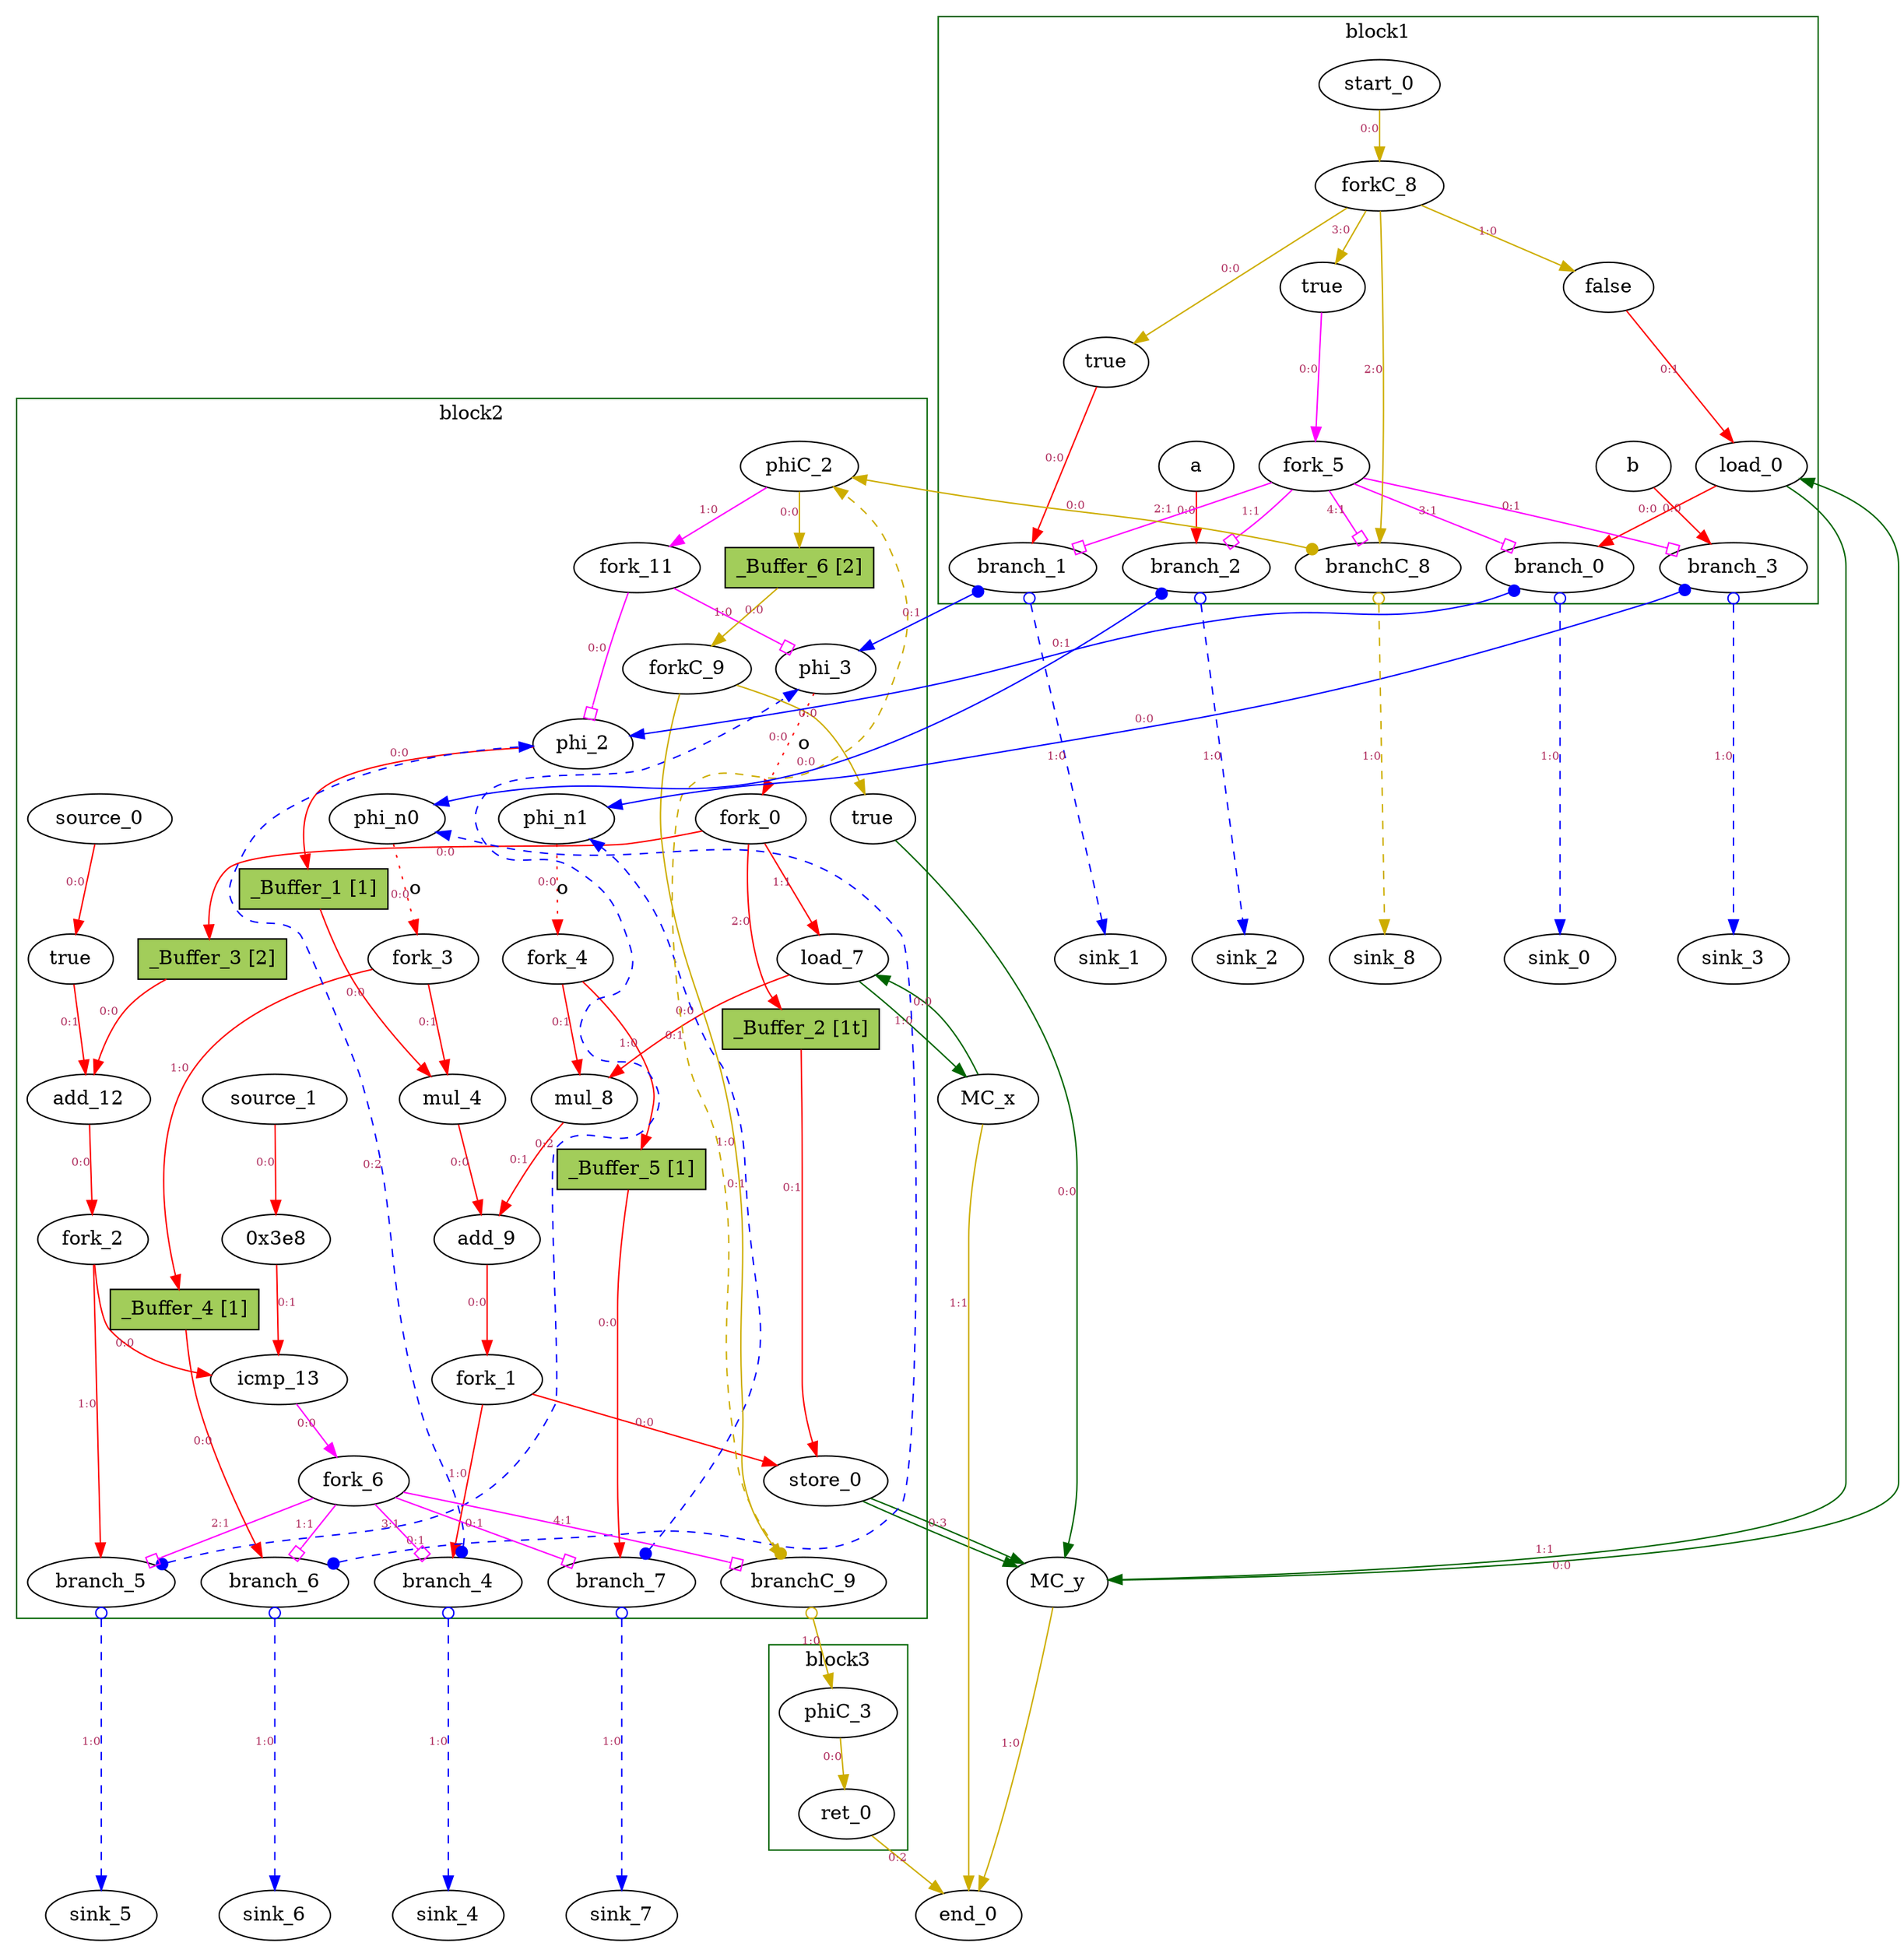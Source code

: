 digraph G {
	subgraph cluster_2 {
		graph [color=darkgreen,
			label=block2
		];
		phi_2	[bbID=2,
			delay=1.412,
			in="in1?:1 in2:32 in3:32",
			out="out1:32",
			shape=oval,
			type=Mux];
		phi_3	[bbID=2,
			delay=1.412,
			in="in1?:1 in2:10 in3:10",
			out="out1:10",
			shape=oval,
			type=Mux];
		mul_4	[bbID=2,
			in="in1:32 in2:32",
			latency=2,
			op=mul_op,
			out="out1:32",
			retimingDiff=0.666667,
			shape=oval,
			type=Operator];
		load_7	[bbID=2,
			delay=1.412,
			in="in1:32 in2:32",
			latency=1,
			offset=0,
			op=mc_load_op,
			out="out1:32 out2:32",
			portID=0,
			retimingDiff=0.333333,
			shape=oval,
			type=Operator];
		mul_8	[bbID=2,
			in="in1:32 in2:32",
			latency=2,
			op=mul_op,
			out="out1:32",
			retimingDiff=0.666667,
			shape=oval,
			type=Operator];
		add_9	[bbID=2,
			delay=2.287,
			in="in1:32 in2:32",
			op=add_op,
			out="out1:32",
			retimingDiff=1,
			shape=oval,
			type=Operator];
		store_0	[bbID=2,
			delay=0.672,
			in="in1:32 in2:32",
			offset=0,
			op=mc_store_op,
			out="out1:32 out2:32",
			portID=0,
			retimingDiff=1,
			shape=oval,
			type=Operator];
		cst_1	[bbID=2,
			in="in1:1",
			label=true,
			out="out1:1",
			retimingDiff=1,
			shape=oval,
			type=Constant,
			value="0x1"];
		add_12	[bbID=2,
			delay=2.287,
			in="in1:10 in2:10",
			op=add_op,
			out="out1:10",
			retimingDiff=1,
			shape=oval,
			type=Operator];
		cst_2	[bbID=2,
			in="in1:10",
			label="0x3e8",
			out="out1:10",
			retimingDiff=1,
			shape=oval,
			type=Constant,
			value="0x3e8"];
		icmp_13	[bbID=2,
			delay=1.907,
			in="in1:10 in2:10",
			op=icmp_ult_op,
			out="out1:1",
			retimingDiff=1,
			shape=oval,
			type=Operator];
		phi_n0	[bbID=2,
			delay=1.397,
			in="in1:32 in2:32",
			out="out1:32",
			shape=oval,
			type=Merge];
		phi_n1	[bbID=2,
			delay=1.397,
			in="in1:32 in2:32",
			out="out1:32",
			shape=oval,
			type=Merge];
		fork_0	[bbID=2,
			in="in1:10",
			out="out1:10 out2:10 out3:10",
			shape=oval,
			type=Fork];
		fork_1	[bbID=2,
			in="in1:32",
			out="out1:32 out2:32",
			retimingDiff=1,
			shape=oval,
			type=Fork];
		fork_2	[bbID=2,
			in="in1:10",
			out="out1:10 out2:10",
			retimingDiff=1,
			shape=oval,
			type=Fork];
		fork_3	[bbID=2,
			in="in1:32",
			out="out1:32 out2:32",
			retimingDiff=0.333333,
			shape=oval,
			type=Fork];
		fork_4	[bbID=2,
			in="in1:32",
			out="out1:32 out2:32",
			retimingDiff=0.333333,
			shape=oval,
			type=Fork];
		branch_4	[bbID=2,
			in="in1:32 in2?:1",
			out="out1+:32 out2-:32",
			retimingDiff=1,
			shape=oval,
			type=Branch];
		branch_5	[bbID=2,
			in="in1:10 in2?:1",
			out="out1+:10 out2-:10",
			retimingDiff=1,
			shape=oval,
			type=Branch];
		branch_6	[bbID=2,
			in="in1:32 in2?:1",
			out="out1+:32 out2-:32",
			retimingDiff=1,
			shape=oval,
			type=Branch];
		branch_7	[bbID=2,
			in="in1:32 in2?:1",
			out="out1+:32 out2-:32",
			retimingDiff=1,
			shape=oval,
			type=Branch];
		fork_6	[bbID=2,
			in="in1:1",
			out="out1:1 out2:1 out3:1 out4:1 out5:1",
			retimingDiff=1,
			shape=oval,
			type=Fork];
		cst_4	[bbID=2,
			in="in1:1",
			label=true,
			out="out1:1",
			retimingDiff=1,
			shape=oval,
			type=Constant,
			value="0x1"];
		phiC_2	[bbID=2,
			in="in1:0 in2:0",
			out="out1:0 out2?:1",
			shape=oval,
			type=CntrlMerge];
		forkC_9	[bbID=2,
			in="in1:0",
			out="out1:0 out2:0",
			retimingDiff=1,
			shape=oval,
			type=Fork];
		branchC_9	[bbID=2,
			in="in1:0 in2?:1",
			out="out1+:0 out2-:0",
			retimingDiff=1,
			shape=oval,
			type=Branch];
		source_0	[bbID=2,
			out="out1:1",
			retimingDiff=1,
			shape=oval,
			type=Source];
		source_1	[bbID=2,
			out="out1:10",
			retimingDiff=1,
			shape=oval,
			type=Source];
		fork_11	[bbID=2,
			in="in1:1",
			out="out1:1 out2:1",
			shape=oval,
			type=Fork];
		_Buffer_1	[bbID=2,
			fillcolor=darkolivegreen3,
			height=0.4,
			in="in1:32",
			label="_Buffer_1 [1]",
			out="out1:32",
			shape=box,
			slots=1,
			style=filled,
			transparent=false,
			type=Buffer];
		_Buffer_2	[bbID=2,
			fillcolor=darkolivegreen3,
			height=0.4,
			in="in1:10",
			label="_Buffer_2 [1t]",
			out="out1:10",
			shape=box,
			slots=1,
			style=filled,
			transparent=true,
			type=Buffer];
		_Buffer_3	[bbID=2,
			fillcolor=darkolivegreen3,
			height=0.4,
			in="in1:10",
			label="_Buffer_3 [2]",
			out="out1:10",
			shape=box,
			slots=2,
			style=filled,
			transparent=false,
			type=Buffer];
		_Buffer_4	[bbID=2,
			fillcolor=darkolivegreen3,
			height=0.4,
			in="in1:32",
			label="_Buffer_4 [1]",
			out="out1:32",
			shape=box,
			slots=1,
			style=filled,
			transparent=false,
			type=Buffer];
		_Buffer_5	[bbID=2,
			fillcolor=darkolivegreen3,
			height=0.4,
			in="in1:32",
			label="_Buffer_5 [1]",
			out="out1:32",
			shape=box,
			slots=1,
			style=filled,
			transparent=false,
			type=Buffer];
		_Buffer_6	[bbID=2,
			fillcolor=darkolivegreen3,
			height=0.4,
			in="in1:0",
			label="_Buffer_6 [2]",
			out="out1:0",
			shape=box,
			slots=2,
			style=filled,
			transparent=false,
			type=Buffer];
	}
	subgraph cluster_1 {
		graph [color=darkgreen,
			label=block1
		];
		a	[bbID=1,
			in="in1:32",
			out="out1:32",
			shape=oval,
			type=Entry];
		b	[bbID=1,
			in="in1:32",
			out="out1:32",
			shape=oval,
			type=Entry];
		load_0	[bbID=1,
			delay=1.412,
			in="in1:32 in2:32",
			latency=1,
			offset=0,
			op=mc_load_op,
			out="out1:32 out2:32",
			portID=0,
			shape=oval,
			type=Operator];
		brCst_block1	[bbID=1,
			delay=1.412,
			in="in1:1",
			label=true,
			out="out1:1",
			shape=oval,
			type=Constant,
			value="0x1"];
		cst_0	[bbID=1,
			in="in1:1",
			label=true,
			out="out1:1",
			shape=oval,
			type=Constant,
			value="0x1"];
		cst_3	[bbID=1,
			in="in1:1",
			label=false,
			out="out1:1",
			shape=oval,
			type=Constant,
			value="0x0"];
		branch_0	[bbID=1,
			in="in1:32 in2?:1",
			out="out1+:32 out2-:32",
			shape=oval,
			type=Branch];
		branch_1	[bbID=1,
			in="in1:1 in2?:1",
			out="out1+:1 out2-:1",
			shape=oval,
			type=Branch];
		branch_2	[bbID=1,
			in="in1:32 in2?:1",
			out="out1+:32 out2-:32",
			shape=oval,
			type=Branch];
		branch_3	[bbID=1,
			in="in1:32 in2?:1",
			out="out1+:32 out2-:32",
			shape=oval,
			type=Branch];
		fork_5	[bbID=1,
			in="in1:1",
			out="out1:1 out2:1 out3:1 out4:1 out5:1",
			shape=oval,
			type=Fork];
		start_0	[bbID=1,
			in="in1:0",
			out="out1:0",
			shape=oval,
			type=Entry];
		forkC_8	[bbID=1,
			in="in1:0",
			out="out1:0 out2:0 out3:0 out4:0",
			shape=oval,
			type=Fork];
		branchC_8	[bbID=1,
			in="in1:0 in2?:1",
			out="out1+:0 out2-:0",
			shape=oval,
			type=Branch];
	}
	subgraph cluster_3 {
		graph [color=darkgreen,
			label=block3
		];
		ret_0	[bbID=3,
			delay=1.412,
			in="in1:0",
			op=ret_op,
			out="out1:0",
			shape=oval,
			type=Operator];
		phiC_3	[bbID=3,
			in="in1:0",
			out="out1:0",
			shape=oval,
			type=Merge];
	}
	phi_2 -> _Buffer_1	[arrowhead=normal,
		color=red,
		from=out1,
		to=in1,
		xlabel=<<font color="Maroon" point-size="8">0:0</font>>];
	phi_3 -> fork_0	[arrowhead=normal,
		color=red,
		from=out1,
		label=o,
		slots=1,
		style=dotted,
		to=in1,
		transparent=true,
		xlabel=<<font color="Maroon" point-size="8">0:0</font>>];
	mul_4 -> add_9	[arrowhead=normal,
		color=red,
		from=out1,
		to=in1,
		xlabel=<<font color="Maroon" point-size="8">0:0</font>>];
	load_7 -> mul_8	[arrowhead=normal,
		color=red,
		from=out1,
		to=in1,
		xlabel=<<font color="Maroon" point-size="8">0:0</font>>];
	MC_x	[bbID=0,
		bbcount=0,
		in="in1:32*l0a",
		ldcount=1,
		memory=x,
		out="out1:32*l0d out2:0*e",
		stcount=0,
		type=MC];
	load_7 -> MC_x	[arrowhead=normal,
		color=darkgreen,
		from=out2,
		to=in1,
		xlabel=<<font color="Maroon" point-size="8">1:0</font>>];
	mul_8 -> add_9	[arrowhead=normal,
		color=red,
		from=out1,
		to=in2,
		xlabel=<<font color="Maroon" point-size="8">0:1</font>>];
	add_9 -> fork_1	[arrowhead=normal,
		color=red,
		from=out1,
		to=in1,
		xlabel=<<font color="Maroon" point-size="8">0:0</font>>];
	MC_y	[bbID=0,
		bbcount=1,
		in="in1:32*c0 in2:32*l0a in3:32*s0a in4:32*s0d",
		ldcount=1,
		memory=y,
		out="out1:32*l0d out2:0*e",
		stcount=1,
		type=MC];
	store_0 -> MC_y	[arrowhead=normal,
		color=darkgreen,
		from=out2,
		to=in3];
	store_0 -> MC_y	[arrowhead=normal,
		color=darkgreen,
		from=out1,
		to=in4,
		xlabel=<<font color="Maroon" point-size="8">0:3</font>>];
	cst_1 -> add_12	[arrowhead=normal,
		color=red,
		from=out1,
		to=in2,
		xlabel=<<font color="Maroon" point-size="8">0:1</font>>];
	add_12 -> fork_2	[arrowhead=normal,
		color=red,
		from=out1,
		to=in1,
		xlabel=<<font color="Maroon" point-size="8">0:0</font>>];
	cst_2 -> icmp_13	[arrowhead=normal,
		color=red,
		from=out1,
		to=in2,
		xlabel=<<font color="Maroon" point-size="8">0:1</font>>];
	icmp_13 -> fork_6	[arrowhead=normal,
		color=magenta,
		from=out1,
		to=in1,
		xlabel=<<font color="Maroon" point-size="8">0:0</font>>];
	phi_n0 -> fork_3	[arrowhead=normal,
		color=red,
		from=out1,
		label=o,
		slots=1,
		style=dotted,
		to=in1,
		transparent=true,
		xlabel=<<font color="Maroon" point-size="8">0:0</font>>];
	phi_n1 -> fork_4	[arrowhead=normal,
		color=red,
		from=out1,
		label=o,
		slots=1,
		style=dotted,
		to=in1,
		transparent=true,
		xlabel=<<font color="Maroon" point-size="8">0:0</font>>];
	fork_0 -> load_7	[arrowhead=normal,
		color=red,
		from=out2,
		to=in2,
		xlabel=<<font color="Maroon" point-size="8">1:1</font>>];
	fork_0 -> _Buffer_2	[arrowhead=normal,
		color=red,
		from=out3,
		to=in1,
		xlabel=<<font color="Maroon" point-size="8">2:0</font>>];
	fork_0 -> _Buffer_3	[arrowhead=normal,
		color=red,
		from=out1,
		to=in1,
		xlabel=<<font color="Maroon" point-size="8">0:0</font>>];
	fork_1 -> store_0	[arrowhead=normal,
		color=red,
		from=out1,
		to=in1,
		xlabel=<<font color="Maroon" point-size="8">0:0</font>>];
	fork_1 -> branch_4	[arrowhead=normal,
		color=red,
		from=out2,
		to=in1,
		xlabel=<<font color="Maroon" point-size="8">1:0</font>>];
	fork_2 -> icmp_13	[arrowhead=normal,
		color=red,
		from=out1,
		to=in1,
		xlabel=<<font color="Maroon" point-size="8">0:0</font>>];
	fork_2 -> branch_5	[arrowhead=normal,
		color=red,
		from=out2,
		to=in1,
		xlabel=<<font color="Maroon" point-size="8">1:0</font>>];
	fork_3 -> mul_4	[arrowhead=normal,
		color=red,
		from=out1,
		to=in2,
		xlabel=<<font color="Maroon" point-size="8">0:1</font>>];
	fork_3 -> _Buffer_4	[arrowhead=normal,
		color=red,
		from=out2,
		to=in1,
		xlabel=<<font color="Maroon" point-size="8">1:0</font>>];
	fork_4 -> mul_8	[arrowhead=normal,
		color=red,
		from=out1,
		to=in2,
		xlabel=<<font color="Maroon" point-size="8">0:1</font>>];
	fork_4 -> _Buffer_5	[arrowhead=normal,
		color=red,
		from=out2,
		to=in1,
		xlabel=<<font color="Maroon" point-size="8">1:0</font>>];
	branch_4 -> phi_2	[arrowhead=normal,
		arrowtail=dot,
		color=blue,
		constraint=false,
		dir=both,
		from=out1,
		minlen=3,
		style=dashed,
		to=in3,
		xlabel=<<font color="Maroon" point-size="8">0:2</font>>];
	sink_4	[bbID=0,
		in="in1:32",
		shape=oval,
		type=Sink];
	branch_4 -> sink_4	[arrowhead=normal,
		arrowtail=odot,
		color=blue,
		dir=both,
		from=out2,
		minlen=3,
		style=dashed,
		to=in1,
		xlabel=<<font color="Maroon" point-size="8">1:0</font>>];
	branch_5 -> phi_3	[arrowhead=normal,
		arrowtail=dot,
		color=blue,
		constraint=false,
		dir=both,
		from=out1,
		minlen=3,
		style=dashed,
		to=in3,
		xlabel=<<font color="Maroon" point-size="8">0:2</font>>];
	sink_5	[bbID=0,
		in="in1:10",
		shape=oval,
		type=Sink];
	branch_5 -> sink_5	[arrowhead=normal,
		arrowtail=odot,
		color=blue,
		dir=both,
		from=out2,
		minlen=3,
		style=dashed,
		to=in1,
		xlabel=<<font color="Maroon" point-size="8">1:0</font>>];
	branch_6 -> phi_n0	[arrowhead=normal,
		arrowtail=dot,
		color=blue,
		constraint=false,
		dir=both,
		from=out1,
		minlen=3,
		style=dashed,
		to=in2,
		xlabel=<<font color="Maroon" point-size="8">0:1</font>>];
	sink_6	[bbID=0,
		in="in1:32",
		shape=oval,
		type=Sink];
	branch_6 -> sink_6	[arrowhead=normal,
		arrowtail=odot,
		color=blue,
		dir=both,
		from=out2,
		minlen=3,
		style=dashed,
		to=in1,
		xlabel=<<font color="Maroon" point-size="8">1:0</font>>];
	branch_7 -> phi_n1	[arrowhead=normal,
		arrowtail=dot,
		color=blue,
		constraint=false,
		dir=both,
		from=out1,
		minlen=3,
		style=dashed,
		to=in2,
		xlabel=<<font color="Maroon" point-size="8">0:1</font>>];
	sink_7	[bbID=0,
		in="in1:32",
		shape=oval,
		type=Sink];
	branch_7 -> sink_7	[arrowhead=normal,
		arrowtail=odot,
		color=blue,
		dir=both,
		from=out2,
		minlen=3,
		style=dashed,
		to=in1,
		xlabel=<<font color="Maroon" point-size="8">1:0</font>>];
	fork_6 -> branch_4	[arrowhead=obox,
		color=magenta,
		from=out4,
		to=in2,
		xlabel=<<font color="Maroon" point-size="8">3:1</font>>];
	fork_6 -> branch_5	[arrowhead=obox,
		color=magenta,
		from=out3,
		to=in2,
		xlabel=<<font color="Maroon" point-size="8">2:1</font>>];
	fork_6 -> branch_6	[arrowhead=obox,
		color=magenta,
		from=out2,
		to=in2,
		xlabel=<<font color="Maroon" point-size="8">1:1</font>>];
	fork_6 -> branch_7	[arrowhead=obox,
		color=magenta,
		from=out1,
		to=in2,
		xlabel=<<font color="Maroon" point-size="8">0:1</font>>];
	fork_6 -> branchC_9	[arrowhead=obox,
		color=magenta,
		from=out5,
		to=in2,
		xlabel=<<font color="Maroon" point-size="8">4:1</font>>];
	cst_4 -> MC_y	[arrowhead=normal,
		color=darkgreen,
		from=out1,
		to=in1,
		xlabel=<<font color="Maroon" point-size="8">0:0</font>>];
	phiC_2 -> fork_11	[arrowhead=normal,
		color=magenta,
		from=out2,
		to=in1,
		xlabel=<<font color="Maroon" point-size="8">1:0</font>>];
	phiC_2 -> _Buffer_6	[arrowhead=normal,
		color=gold3,
		from=out1,
		to=in1,
		xlabel=<<font color="Maroon" point-size="8">0:0</font>>];
	forkC_9 -> cst_4	[arrowhead=normal,
		color=gold3,
		from=out1,
		to=in1,
		xlabel=<<font color="Maroon" point-size="8">0:0</font>>];
	forkC_9 -> branchC_9	[arrowhead=normal,
		color=gold3,
		from=out2,
		to=in1,
		xlabel=<<font color="Maroon" point-size="8">1:0</font>>];
	branchC_9 -> phiC_2	[arrowhead=normal,
		arrowtail=dot,
		color=gold3,
		constraint=false,
		dir=both,
		from=out1,
		minlen=3,
		style=dashed,
		to=in2,
		xlabel=<<font color="Maroon" point-size="8">0:1</font>>];
	branchC_9 -> phiC_3	[arrowhead=normal,
		arrowtail=odot,
		color=gold3,
		dir=both,
		from=out2,
		to=in1,
		xlabel=<<font color="Maroon" point-size="8">1:0</font>>];
	source_0 -> cst_1	[arrowhead=normal,
		color=red,
		from=out1,
		to=in1,
		xlabel=<<font color="Maroon" point-size="8">0:0</font>>];
	source_1 -> cst_2	[arrowhead=normal,
		color=red,
		from=out1,
		to=in1,
		xlabel=<<font color="Maroon" point-size="8">0:0</font>>];
	fork_11 -> phi_2	[arrowhead=obox,
		color=magenta,
		from=out1,
		to=in1,
		xlabel=<<font color="Maroon" point-size="8">0:0</font>>];
	fork_11 -> phi_3	[arrowhead=obox,
		color=magenta,
		from=out2,
		to=in1,
		xlabel=<<font color="Maroon" point-size="8">1:0</font>>];
	_Buffer_1 -> mul_4	[arrowhead=normal,
		color=red,
		from=out1,
		to=in1,
		xlabel=<<font color="Maroon" point-size="8">0:0</font>>];
	_Buffer_2 -> store_0	[arrowhead=normal,
		color=red,
		from=out1,
		to=in2,
		xlabel=<<font color="Maroon" point-size="8">0:1</font>>];
	_Buffer_3 -> add_12	[arrowhead=normal,
		color=red,
		from=out1,
		to=in1,
		xlabel=<<font color="Maroon" point-size="8">0:0</font>>];
	_Buffer_4 -> branch_6	[arrowhead=normal,
		color=red,
		from=out1,
		to=in1,
		xlabel=<<font color="Maroon" point-size="8">0:0</font>>];
	_Buffer_5 -> branch_7	[arrowhead=normal,
		color=red,
		from=out1,
		to=in1,
		xlabel=<<font color="Maroon" point-size="8">0:0</font>>];
	_Buffer_6 -> forkC_9	[arrowhead=normal,
		color=gold3,
		from=out1,
		to=in1,
		xlabel=<<font color="Maroon" point-size="8">0:0</font>>];
	a -> branch_2	[arrowhead=normal,
		color=red,
		from=out1,
		to=in1,
		xlabel=<<font color="Maroon" point-size="8">0:0</font>>];
	b -> branch_3	[arrowhead=normal,
		color=red,
		from=out1,
		to=in1,
		xlabel=<<font color="Maroon" point-size="8">0:0</font>>];
	load_0 -> branch_0	[arrowhead=normal,
		color=red,
		from=out1,
		to=in1,
		xlabel=<<font color="Maroon" point-size="8">0:0</font>>];
	load_0 -> MC_y	[arrowhead=normal,
		color=darkgreen,
		from=out2,
		to=in2,
		xlabel=<<font color="Maroon" point-size="8">1:1</font>>];
	brCst_block1 -> fork_5	[arrowhead=normal,
		color=magenta,
		from=out1,
		to=in1,
		xlabel=<<font color="Maroon" point-size="8">0:0</font>>];
	cst_0 -> branch_1	[arrowhead=normal,
		color=red,
		from=out1,
		to=in1,
		xlabel=<<font color="Maroon" point-size="8">0:0</font>>];
	cst_3 -> load_0	[arrowhead=normal,
		color=red,
		from=out1,
		to=in2,
		xlabel=<<font color="Maroon" point-size="8">0:1</font>>];
	branch_0 -> phi_2	[arrowhead=normal,
		arrowtail=dot,
		color=blue,
		dir=both,
		from=out1,
		to=in2,
		xlabel=<<font color="Maroon" point-size="8">0:1</font>>];
	sink_0	[bbID=0,
		in="in1:32",
		shape=oval,
		type=Sink];
	branch_0 -> sink_0	[arrowhead=normal,
		arrowtail=odot,
		color=blue,
		dir=both,
		from=out2,
		minlen=3,
		style=dashed,
		to=in1,
		xlabel=<<font color="Maroon" point-size="8">1:0</font>>];
	branch_1 -> phi_3	[arrowhead=normal,
		arrowtail=dot,
		color=blue,
		dir=both,
		from=out1,
		to=in2,
		xlabel=<<font color="Maroon" point-size="8">0:1</font>>];
	sink_1	[bbID=0,
		in="in1:1",
		shape=oval,
		type=Sink];
	branch_1 -> sink_1	[arrowhead=normal,
		arrowtail=odot,
		color=blue,
		dir=both,
		from=out2,
		minlen=3,
		style=dashed,
		to=in1,
		xlabel=<<font color="Maroon" point-size="8">1:0</font>>];
	branch_2 -> phi_n0	[arrowhead=normal,
		arrowtail=dot,
		color=blue,
		dir=both,
		from=out1,
		to=in1,
		xlabel=<<font color="Maroon" point-size="8">0:0</font>>];
	sink_2	[bbID=0,
		in="in1:32",
		shape=oval,
		type=Sink];
	branch_2 -> sink_2	[arrowhead=normal,
		arrowtail=odot,
		color=blue,
		dir=both,
		from=out2,
		minlen=3,
		style=dashed,
		to=in1,
		xlabel=<<font color="Maroon" point-size="8">1:0</font>>];
	branch_3 -> phi_n1	[arrowhead=normal,
		arrowtail=dot,
		color=blue,
		dir=both,
		from=out1,
		to=in1,
		xlabel=<<font color="Maroon" point-size="8">0:0</font>>];
	sink_3	[bbID=0,
		in="in1:32",
		shape=oval,
		type=Sink];
	branch_3 -> sink_3	[arrowhead=normal,
		arrowtail=odot,
		color=blue,
		dir=both,
		from=out2,
		minlen=3,
		style=dashed,
		to=in1,
		xlabel=<<font color="Maroon" point-size="8">1:0</font>>];
	fork_5 -> branch_0	[arrowhead=obox,
		color=magenta,
		from=out4,
		to=in2,
		xlabel=<<font color="Maroon" point-size="8">3:1</font>>];
	fork_5 -> branch_1	[arrowhead=obox,
		color=magenta,
		from=out3,
		to=in2,
		xlabel=<<font color="Maroon" point-size="8">2:1</font>>];
	fork_5 -> branch_2	[arrowhead=obox,
		color=magenta,
		from=out2,
		to=in2,
		xlabel=<<font color="Maroon" point-size="8">1:1</font>>];
	fork_5 -> branch_3	[arrowhead=obox,
		color=magenta,
		from=out1,
		to=in2,
		xlabel=<<font color="Maroon" point-size="8">0:1</font>>];
	fork_5 -> branchC_8	[arrowhead=obox,
		color=magenta,
		from=out5,
		to=in2,
		xlabel=<<font color="Maroon" point-size="8">4:1</font>>];
	start_0 -> forkC_8	[arrowhead=normal,
		color=gold3,
		from=out1,
		to=in1,
		xlabel=<<font color="Maroon" point-size="8">0:0</font>>];
	forkC_8 -> brCst_block1	[arrowhead=normal,
		color=gold3,
		from=out4,
		to=in1,
		xlabel=<<font color="Maroon" point-size="8">3:0</font>>];
	forkC_8 -> cst_0	[arrowhead=normal,
		color=gold3,
		from=out1,
		to=in1,
		xlabel=<<font color="Maroon" point-size="8">0:0</font>>];
	forkC_8 -> cst_3	[arrowhead=normal,
		color=gold3,
		from=out2,
		to=in1,
		xlabel=<<font color="Maroon" point-size="8">1:0</font>>];
	forkC_8 -> branchC_8	[arrowhead=normal,
		color=gold3,
		from=out3,
		to=in1,
		xlabel=<<font color="Maroon" point-size="8">2:0</font>>];
	branchC_8 -> phiC_2	[arrowhead=normal,
		arrowtail=dot,
		color=gold3,
		dir=both,
		from=out1,
		to=in1,
		xlabel=<<font color="Maroon" point-size="8">0:0</font>>];
	sink_8	[bbID=0,
		in="in1:0",
		shape=oval,
		type=Sink];
	branchC_8 -> sink_8	[arrowhead=normal,
		arrowtail=odot,
		color=gold3,
		dir=both,
		from=out2,
		minlen=3,
		style=dashed,
		to=in1,
		xlabel=<<font color="Maroon" point-size="8">1:0</font>>];
	end_0	[bbID=0,
		in="in1:0*e in2:0*e in3:0",
		out="out1:0",
		shape=oval,
		type=Exit];
	ret_0 -> end_0	[arrowhead=normal,
		color=gold3,
		from=out1,
		to=in3,
		xlabel=<<font color="Maroon" point-size="8">0:2</font>>];
	phiC_3 -> ret_0	[arrowhead=normal,
		color=gold3,
		from=out1,
		to=in1,
		xlabel=<<font color="Maroon" point-size="8">0:0</font>>];
	MC_y -> load_0	[arrowhead=normal,
		color=darkgreen,
		from=out1,
		to=in1,
		xlabel=<<font color="Maroon" point-size="8">0:0</font>>];
	MC_y -> end_0	[arrowhead=normal,
		color=gold3,
		from=out2,
		to=in1,
		xlabel=<<font color="Maroon" point-size="8">1:0</font>>];
	MC_x -> load_7	[arrowhead=normal,
		color=darkgreen,
		from=out1,
		to=in1,
		xlabel=<<font color="Maroon" point-size="8">0:0</font>>];
	MC_x -> end_0	[arrowhead=normal,
		color=gold3,
		from=out2,
		to=in2,
		xlabel=<<font color="Maroon" point-size="8">1:1</font>>];
}
